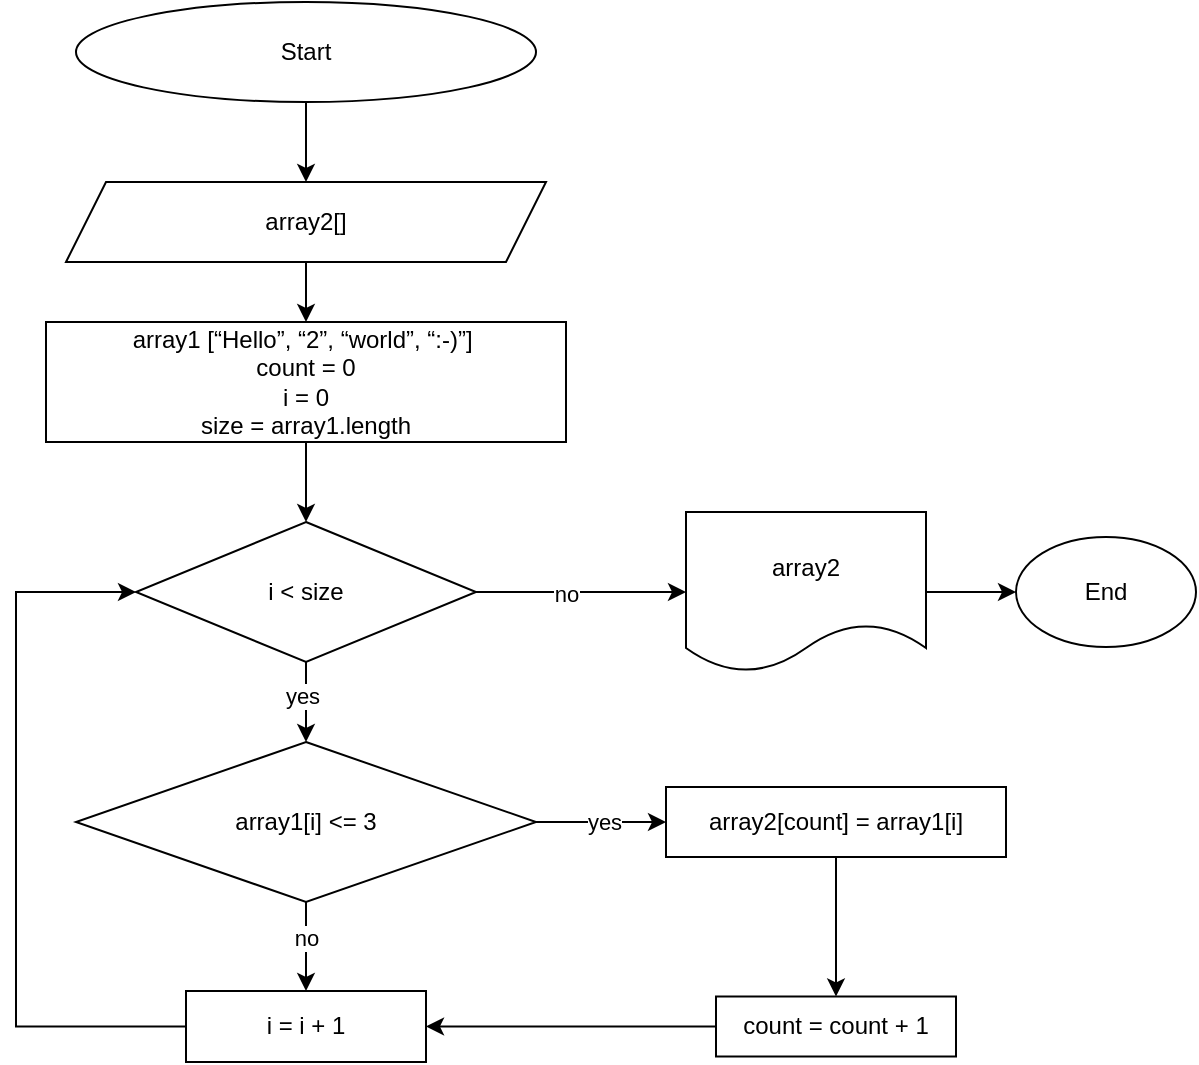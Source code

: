<mxfile version="21.6.6" type="google">
  <diagram name="Страница 1" id="hJpCGlF2iGGSJaOI4xDi">
    <mxGraphModel grid="1" page="1" gridSize="10" guides="1" tooltips="1" connect="1" arrows="1" fold="1" pageScale="1" pageWidth="827" pageHeight="1169" math="0" shadow="0">
      <root>
        <mxCell id="0" />
        <mxCell id="1" parent="0" />
        <mxCell id="0XhtCuTeDrvZAMeXQaSg-3" value="" style="edgeStyle=orthogonalEdgeStyle;rounded=0;orthogonalLoop=1;jettySize=auto;html=1;" edge="1" parent="1" source="0XhtCuTeDrvZAMeXQaSg-1">
          <mxGeometry relative="1" as="geometry">
            <mxPoint x="355" y="120" as="targetPoint" />
          </mxGeometry>
        </mxCell>
        <mxCell id="0XhtCuTeDrvZAMeXQaSg-1" value="Start" style="ellipse;whiteSpace=wrap;html=1;" vertex="1" parent="1">
          <mxGeometry x="240" y="30" width="230" height="50" as="geometry" />
        </mxCell>
        <mxCell id="0XhtCuTeDrvZAMeXQaSg-8" value="" style="edgeStyle=orthogonalEdgeStyle;rounded=0;orthogonalLoop=1;jettySize=auto;html=1;" edge="1" parent="1" source="0XhtCuTeDrvZAMeXQaSg-4">
          <mxGeometry relative="1" as="geometry">
            <mxPoint x="355" y="290" as="targetPoint" />
          </mxGeometry>
        </mxCell>
        <mxCell id="0XhtCuTeDrvZAMeXQaSg-4" value="array1 [“Hello”, “2”, “world”, “:-)”]&amp;nbsp;&lt;br style=&quot;border-color: var(--border-color);&quot;&gt;count = 0&lt;br&gt;i = 0&lt;br&gt;size = array1.length" style="rounded=0;whiteSpace=wrap;html=1;" vertex="1" parent="1">
          <mxGeometry x="225" y="190" width="260" height="60" as="geometry" />
        </mxCell>
        <mxCell id="0XhtCuTeDrvZAMeXQaSg-6" value="" style="edgeStyle=orthogonalEdgeStyle;rounded=0;orthogonalLoop=1;jettySize=auto;html=1;" edge="1" parent="1" source="0XhtCuTeDrvZAMeXQaSg-5" target="0XhtCuTeDrvZAMeXQaSg-4">
          <mxGeometry relative="1" as="geometry" />
        </mxCell>
        <mxCell id="0XhtCuTeDrvZAMeXQaSg-5" value="array2[]" style="shape=parallelogram;perimeter=parallelogramPerimeter;whiteSpace=wrap;html=1;fixedSize=1;" vertex="1" parent="1">
          <mxGeometry x="235" y="120" width="240" height="40" as="geometry" />
        </mxCell>
        <mxCell id="0XhtCuTeDrvZAMeXQaSg-11" value="" style="edgeStyle=orthogonalEdgeStyle;rounded=0;orthogonalLoop=1;jettySize=auto;html=1;" edge="1" parent="1" source="0XhtCuTeDrvZAMeXQaSg-9" target="0XhtCuTeDrvZAMeXQaSg-10">
          <mxGeometry relative="1" as="geometry" />
        </mxCell>
        <mxCell id="0XhtCuTeDrvZAMeXQaSg-12" value="yes" style="edgeLabel;html=1;align=center;verticalAlign=middle;resizable=0;points=[];" connectable="0" vertex="1" parent="0XhtCuTeDrvZAMeXQaSg-11">
          <mxGeometry x="-0.173" y="-2" relative="1" as="geometry">
            <mxPoint as="offset" />
          </mxGeometry>
        </mxCell>
        <mxCell id="0XhtCuTeDrvZAMeXQaSg-31" value="" style="edgeStyle=orthogonalEdgeStyle;rounded=0;orthogonalLoop=1;jettySize=auto;html=1;" edge="1" parent="1" source="0XhtCuTeDrvZAMeXQaSg-9" target="0XhtCuTeDrvZAMeXQaSg-30">
          <mxGeometry relative="1" as="geometry" />
        </mxCell>
        <mxCell id="0XhtCuTeDrvZAMeXQaSg-34" value="no" style="edgeLabel;html=1;align=center;verticalAlign=middle;resizable=0;points=[];" connectable="0" vertex="1" parent="0XhtCuTeDrvZAMeXQaSg-31">
          <mxGeometry x="-0.143" y="-1" relative="1" as="geometry">
            <mxPoint as="offset" />
          </mxGeometry>
        </mxCell>
        <mxCell id="0XhtCuTeDrvZAMeXQaSg-9" value="i &amp;lt; size" style="rhombus;whiteSpace=wrap;html=1;" vertex="1" parent="1">
          <mxGeometry x="270" y="290" width="170" height="70" as="geometry" />
        </mxCell>
        <mxCell id="0XhtCuTeDrvZAMeXQaSg-21" style="edgeStyle=orthogonalEdgeStyle;rounded=0;orthogonalLoop=1;jettySize=auto;html=1;entryX=0;entryY=0.5;entryDx=0;entryDy=0;" edge="1" parent="1" source="0XhtCuTeDrvZAMeXQaSg-10" target="0XhtCuTeDrvZAMeXQaSg-13">
          <mxGeometry relative="1" as="geometry" />
        </mxCell>
        <mxCell id="0XhtCuTeDrvZAMeXQaSg-26" value="yes" style="edgeLabel;html=1;align=center;verticalAlign=middle;resizable=0;points=[];" connectable="0" vertex="1" parent="0XhtCuTeDrvZAMeXQaSg-21">
          <mxGeometry x="0.046" relative="1" as="geometry">
            <mxPoint as="offset" />
          </mxGeometry>
        </mxCell>
        <mxCell id="0XhtCuTeDrvZAMeXQaSg-25" value="" style="edgeStyle=orthogonalEdgeStyle;rounded=0;orthogonalLoop=1;jettySize=auto;html=1;" edge="1" parent="1" source="0XhtCuTeDrvZAMeXQaSg-10" target="0XhtCuTeDrvZAMeXQaSg-24">
          <mxGeometry relative="1" as="geometry" />
        </mxCell>
        <mxCell id="0XhtCuTeDrvZAMeXQaSg-27" value="no" style="edgeLabel;html=1;align=center;verticalAlign=middle;resizable=0;points=[];" connectable="0" vertex="1" parent="0XhtCuTeDrvZAMeXQaSg-25">
          <mxGeometry x="-0.191" relative="1" as="geometry">
            <mxPoint as="offset" />
          </mxGeometry>
        </mxCell>
        <mxCell id="0XhtCuTeDrvZAMeXQaSg-10" value="array1[i] &amp;lt;= 3" style="rhombus;whiteSpace=wrap;html=1;" vertex="1" parent="1">
          <mxGeometry x="240" y="400" width="230" height="80" as="geometry" />
        </mxCell>
        <mxCell id="0XhtCuTeDrvZAMeXQaSg-23" style="edgeStyle=orthogonalEdgeStyle;rounded=0;orthogonalLoop=1;jettySize=auto;html=1;entryX=0.5;entryY=0;entryDx=0;entryDy=0;" edge="1" parent="1" source="0XhtCuTeDrvZAMeXQaSg-13" target="0XhtCuTeDrvZAMeXQaSg-16">
          <mxGeometry relative="1" as="geometry" />
        </mxCell>
        <mxCell id="0XhtCuTeDrvZAMeXQaSg-13" value="array2[count] = array1[i]" style="whiteSpace=wrap;html=1;" vertex="1" parent="1">
          <mxGeometry x="535" y="422.5" width="170" height="35" as="geometry" />
        </mxCell>
        <mxCell id="0XhtCuTeDrvZAMeXQaSg-28" style="edgeStyle=orthogonalEdgeStyle;rounded=0;orthogonalLoop=1;jettySize=auto;html=1;entryX=1;entryY=0.5;entryDx=0;entryDy=0;" edge="1" parent="1" source="0XhtCuTeDrvZAMeXQaSg-16" target="0XhtCuTeDrvZAMeXQaSg-24">
          <mxGeometry relative="1" as="geometry" />
        </mxCell>
        <mxCell id="0XhtCuTeDrvZAMeXQaSg-16" value="count = count + 1" style="whiteSpace=wrap;html=1;" vertex="1" parent="1">
          <mxGeometry x="560" y="527.25" width="120" height="30" as="geometry" />
        </mxCell>
        <mxCell id="0XhtCuTeDrvZAMeXQaSg-29" style="edgeStyle=orthogonalEdgeStyle;rounded=0;orthogonalLoop=1;jettySize=auto;html=1;entryX=0;entryY=0.5;entryDx=0;entryDy=0;" edge="1" parent="1" source="0XhtCuTeDrvZAMeXQaSg-24" target="0XhtCuTeDrvZAMeXQaSg-9">
          <mxGeometry relative="1" as="geometry">
            <Array as="points">
              <mxPoint x="210" y="542" />
              <mxPoint x="210" y="325" />
            </Array>
          </mxGeometry>
        </mxCell>
        <mxCell id="0XhtCuTeDrvZAMeXQaSg-24" value="i = i + 1" style="whiteSpace=wrap;html=1;" vertex="1" parent="1">
          <mxGeometry x="295" y="524.5" width="120" height="35.5" as="geometry" />
        </mxCell>
        <mxCell id="0XhtCuTeDrvZAMeXQaSg-33" value="" style="edgeStyle=orthogonalEdgeStyle;rounded=0;orthogonalLoop=1;jettySize=auto;html=1;" edge="1" parent="1" source="0XhtCuTeDrvZAMeXQaSg-30" target="0XhtCuTeDrvZAMeXQaSg-32">
          <mxGeometry relative="1" as="geometry" />
        </mxCell>
        <mxCell id="0XhtCuTeDrvZAMeXQaSg-30" value="array2" style="shape=document;whiteSpace=wrap;html=1;boundedLbl=1;" vertex="1" parent="1">
          <mxGeometry x="545" y="285" width="120" height="80" as="geometry" />
        </mxCell>
        <mxCell id="0XhtCuTeDrvZAMeXQaSg-32" value="End" style="ellipse;whiteSpace=wrap;html=1;" vertex="1" parent="1">
          <mxGeometry x="710" y="297.5" width="90" height="55" as="geometry" />
        </mxCell>
      </root>
    </mxGraphModel>
  </diagram>
</mxfile>
